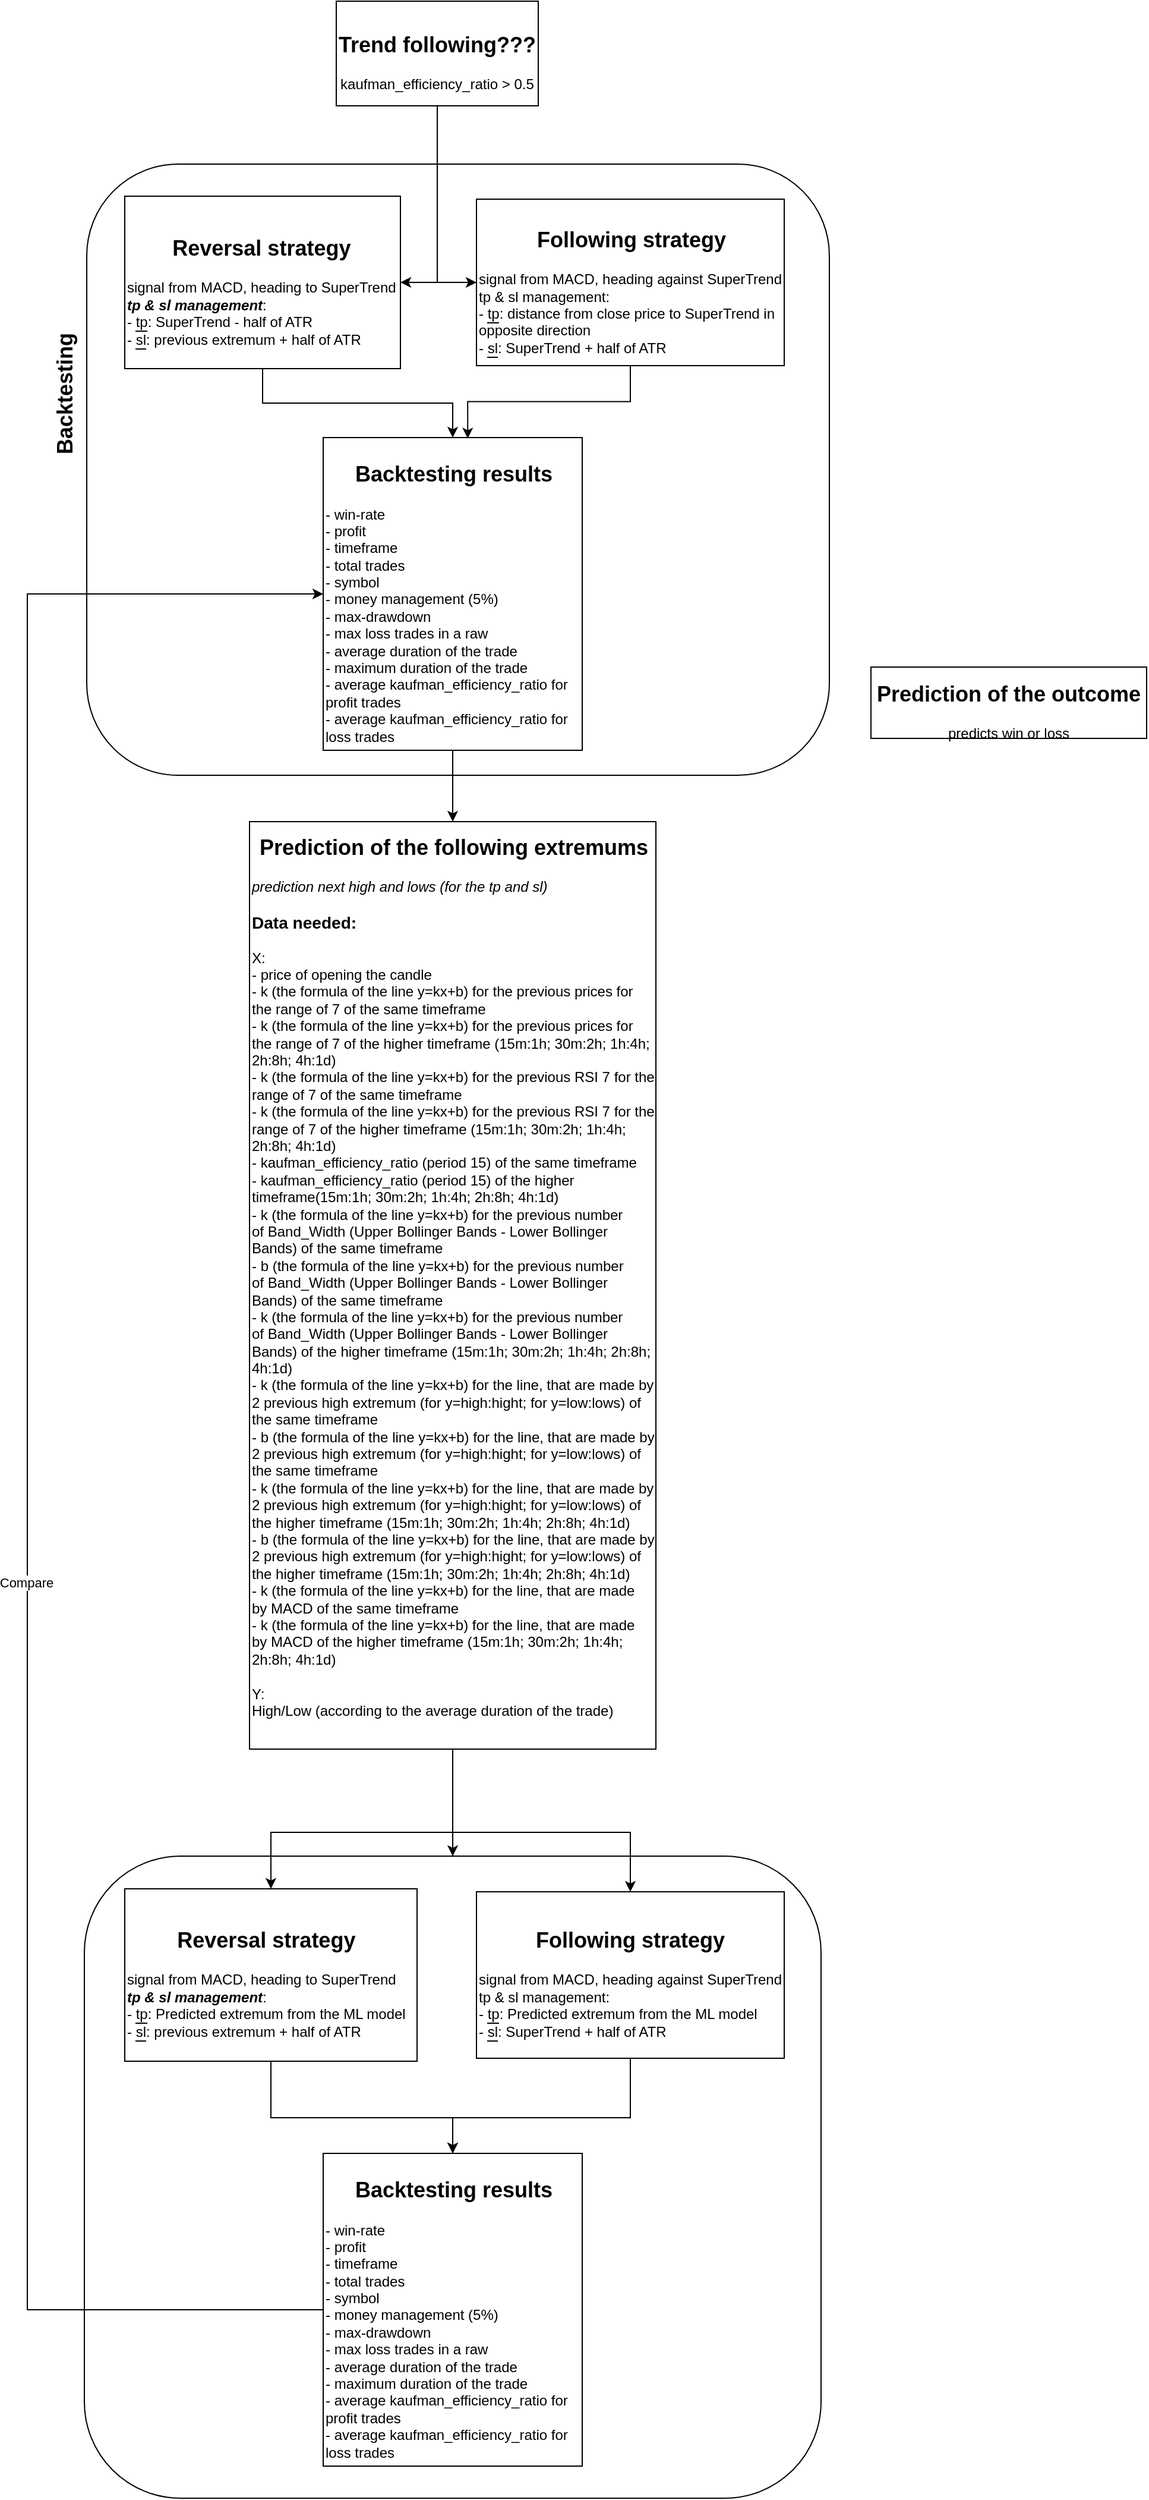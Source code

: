 <mxfile version="24.7.12">
  <diagram name="Page-1" id="TPGUM6L34mCoDnPinGrk">
    <mxGraphModel dx="1909" dy="1963" grid="1" gridSize="10" guides="1" tooltips="1" connect="1" arrows="1" fold="1" page="1" pageScale="1" pageWidth="1169" pageHeight="827" background="none" math="0" shadow="0">
      <root>
        <mxCell id="0" />
        <mxCell id="1" parent="0" />
        <mxCell id="mFt8jnvkjNyD6lXSa_r2-11" value="&lt;h2&gt;Backtesting&lt;/h2&gt;" style="text;html=1;align=center;verticalAlign=middle;whiteSpace=wrap;rounded=0;rotation=-90;" parent="1" vertex="1">
          <mxGeometry x="10" y="255" width="124" height="30" as="geometry" />
        </mxCell>
        <mxCell id="Gs9DFgKcdZLPM0jThPP9-11" style="edgeStyle=orthogonalEdgeStyle;rounded=0;orthogonalLoop=1;jettySize=auto;html=1;entryX=0.5;entryY=0;entryDx=0;entryDy=0;" edge="1" parent="1" source="mFt8jnvkjNyD6lXSa_r2-12" target="Gs9DFgKcdZLPM0jThPP9-8">
          <mxGeometry relative="1" as="geometry" />
        </mxCell>
        <mxCell id="mFt8jnvkjNyD6lXSa_r2-12" value="&lt;h2 style=&quot;text-align: center;&quot;&gt;Prediction of the following extremums&lt;/h2&gt;&lt;div&gt;&lt;i&gt;prediction next high and lows (for the tp and sl)&lt;/i&gt;&lt;/div&gt;&lt;h3&gt;Data needed:&lt;/h3&gt;&lt;div&gt;X:&lt;/div&gt;&lt;div&gt;- price of opening the candle&lt;/div&gt;&lt;div&gt;- k (the formula of the line y=kx+b) for the previous prices for the range of 7 of the same timeframe&lt;/div&gt;&lt;div&gt;-&lt;span style=&quot;background-color: initial;&quot;&gt;&amp;nbsp;k (the formula of the line y=kx+b) for the previous prices for the range of 7 of the higher timeframe (15m:1h; 30m:2h; 1h:4h; 2h:8h; 4h:1d)&lt;/span&gt;&lt;/div&gt;&lt;div&gt;&lt;span style=&quot;background-color: initial;&quot;&gt;-&amp;nbsp;&lt;/span&gt;&lt;span style=&quot;background-color: initial;&quot;&gt;k (the formula of the line y=kx+b) for the previous RSI 7 for the range of 7 of the same timeframe&lt;/span&gt;&lt;/div&gt;&lt;div&gt;&lt;span style=&quot;background-color: initial;&quot;&gt;-&amp;nbsp;&lt;/span&gt;&lt;span style=&quot;background-color: initial;&quot;&gt;k (the formula of the line y=kx+b) for the previous RSI 7 for the range of 7 of the higher timeframe&amp;nbsp;&lt;/span&gt;&lt;span style=&quot;background-color: initial;&quot;&gt;(15m:1h; 30m:2h; 1h:4h; 2h:8h; 4h:1d)&lt;/span&gt;&lt;span style=&quot;background-color: initial;&quot;&gt;&lt;br&gt;&lt;/span&gt;&lt;/div&gt;&lt;div&gt;&lt;span style=&quot;background-color: initial;&quot;&gt;-&amp;nbsp;&lt;/span&gt;&lt;span style=&quot;background-color: initial;&quot;&gt;kaufman_efficiency_ratio (period 15) of the same timeframe&lt;/span&gt;&lt;/div&gt;&lt;div&gt;&lt;span style=&quot;background-color: initial;&quot;&gt;- kaufman_efficiency_ratio (period 15) of the higher timeframe&lt;/span&gt;&lt;span style=&quot;background-color: initial;&quot;&gt;(15m:1h; 30m:2h; 1h:4h; 2h:8h; 4h:1d)&lt;/span&gt;&lt;span style=&quot;background-color: initial;&quot;&gt;&lt;br&gt;&lt;/span&gt;&lt;/div&gt;&lt;div&gt;&lt;span style=&quot;background-color: initial;&quot;&gt;-&amp;nbsp;&lt;/span&gt;&lt;span style=&quot;background-color: initial;&quot;&gt;k (the formula of the line y=kx+b) for the&amp;nbsp;&lt;/span&gt;&lt;span style=&quot;background-color: initial;&quot;&gt;previous number of&amp;nbsp;&lt;/span&gt;&lt;span style=&quot;background-color: initial;&quot;&gt;Band_Width (Upper Bollinger Bands - Lower Bollinger Bands) of the same timeframe&lt;/span&gt;&lt;/div&gt;&lt;div&gt;&lt;span style=&quot;background-color: initial;&quot;&gt;-&amp;nbsp;&lt;/span&gt;&lt;span style=&quot;background-color: initial;&quot;&gt;b (the formula of the line y=kx+b) for the&amp;nbsp;&lt;/span&gt;&lt;span style=&quot;background-color: initial;&quot;&gt;previous number of&amp;nbsp;&lt;/span&gt;&lt;span style=&quot;background-color: initial;&quot;&gt;Band_Width (Upper Bollinger Bands - Lower Bollinger Bands) of the same timeframe&lt;/span&gt;&lt;span style=&quot;background-color: initial;&quot;&gt;&lt;br&gt;&lt;/span&gt;&lt;/div&gt;&lt;div&gt;&lt;span style=&quot;background-color: initial;&quot;&gt;-&amp;nbsp;&lt;/span&gt;&lt;span style=&quot;background-color: initial;&quot;&gt;k (the formula of the line y=kx+b) for the&amp;nbsp;&lt;/span&gt;&lt;span style=&quot;background-color: initial;&quot;&gt;previous number of&amp;nbsp;&lt;/span&gt;&lt;span style=&quot;background-color: initial;&quot;&gt;Band_Width (Upper Bollinger Bands - Lower Bollinger Bands) of the higher timeframe&amp;nbsp;&lt;/span&gt;&lt;span style=&quot;background-color: initial;&quot;&gt;(15m:1h; 30m:2h; 1h:4h; 2h:8h; 4h:1d)&lt;/span&gt;&lt;span style=&quot;background-color: initial;&quot;&gt;&lt;br&gt;&lt;/span&gt;&lt;/div&gt;&lt;div&gt;&lt;span style=&quot;background-color: initial;&quot;&gt;-&amp;nbsp;&lt;/span&gt;&lt;span style=&quot;background-color: initial;&quot;&gt;k (the formula of the line y=kx+b) for the line, that are made by 2 previous high extremum (for y=high:hight; for y=low:lows) of the same timeframe&lt;/span&gt;&lt;/div&gt;&lt;div&gt;&lt;span style=&quot;background-color: initial;&quot;&gt;- b&lt;/span&gt;&lt;span style=&quot;background-color: initial;&quot;&gt;&amp;nbsp;(the formula of the line y=kx+b) for the line, that are made by 2 previous high extremum (for y=high:hight; for y=low:lows) of the same timeframe&lt;/span&gt;&lt;span style=&quot;background-color: initial;&quot;&gt;&lt;br&gt;&lt;/span&gt;&lt;/div&gt;&lt;div&gt;&lt;div&gt;&lt;span style=&quot;background-color: initial;&quot;&gt;-&amp;nbsp;&lt;/span&gt;&lt;span style=&quot;background-color: initial;&quot;&gt;k (the formula of the line y=kx+b) for the line, that are made by 2 previous high extremum (for y=high:hight; for y=low:lows) of the higher timeframe&amp;nbsp;&lt;/span&gt;&lt;span style=&quot;background-color: initial;&quot;&gt;(15m:1h; 30m:2h; 1h:4h; 2h:8h; 4h:1d)&lt;/span&gt;&lt;/div&gt;&lt;div&gt;&lt;span style=&quot;background-color: initial;&quot;&gt;- b&lt;/span&gt;&lt;span style=&quot;background-color: initial;&quot;&gt;&amp;nbsp;(the formula of the line y=kx+b) for the line, that are made by 2 previous high extremum (for y=high:hight; for y=low:lows) of the higher timeframe&amp;nbsp;&lt;/span&gt;&lt;span style=&quot;background-color: initial;&quot;&gt;(15m:1h; 30m:2h; 1h:4h; 2h:8h; 4h:1d)&lt;/span&gt;&lt;/div&gt;&lt;/div&gt;&lt;div&gt;&lt;span style=&quot;background-color: initial;&quot;&gt;-&amp;nbsp;&lt;/span&gt;&lt;span style=&quot;background-color: initial;&quot;&gt;k (the formula of the line y=kx+b) for the line, that are made by&amp;nbsp;&lt;/span&gt;&lt;span style=&quot;background-color: initial;&quot;&gt;MACD of the same timeframe&lt;/span&gt;&lt;/div&gt;&lt;div&gt;&lt;span style=&quot;background-color: initial;&quot;&gt;-&amp;nbsp;&lt;/span&gt;&lt;span style=&quot;background-color: initial;&quot;&gt;k (the formula of the line y=kx+b) for the line, that are made by&amp;nbsp;&lt;/span&gt;&lt;span style=&quot;background-color: initial;&quot;&gt;MACD of the higher timeframe&amp;nbsp;&lt;/span&gt;&lt;span style=&quot;background-color: initial;&quot;&gt;(15m:1h; 30m:2h; 1h:4h; 2h:8h; 4h:1d)&lt;/span&gt;&lt;/div&gt;&lt;div&gt;&lt;span style=&quot;background-color: initial;&quot;&gt;&lt;br&gt;&lt;/span&gt;&lt;/div&gt;&lt;div&gt;&lt;span style=&quot;background-color: initial;&quot;&gt;Y:&lt;/span&gt;&lt;/div&gt;&lt;div&gt;&lt;span style=&quot;background-color: initial;&quot;&gt;High/Low (according to the average duration of the trade)&lt;/span&gt;&lt;/div&gt;&lt;div&gt;&lt;span style=&quot;background-color: initial;&quot;&gt;&lt;br&gt;&lt;/span&gt;&lt;/div&gt;&lt;div&gt;&lt;span style=&quot;background-color: initial;&quot;&gt;&lt;br&gt;&lt;/span&gt;&lt;/div&gt;" style="rounded=0;whiteSpace=wrap;html=1;align=left;" parent="1" vertex="1">
          <mxGeometry x="227" y="630" width="342" height="780" as="geometry" />
        </mxCell>
        <mxCell id="mFt8jnvkjNyD6lXSa_r2-13" value="&lt;h2&gt;Prediction of the outcome&lt;/h2&gt;&lt;div&gt;predicts win or loss&lt;/div&gt;" style="rounded=0;whiteSpace=wrap;html=1;" parent="1" vertex="1">
          <mxGeometry x="750" y="500" width="232" height="60" as="geometry" />
        </mxCell>
        <mxCell id="Gs9DFgKcdZLPM0jThPP9-3" style="edgeStyle=orthogonalEdgeStyle;rounded=0;orthogonalLoop=1;jettySize=auto;html=1;entryX=1;entryY=0.5;entryDx=0;entryDy=0;" edge="1" parent="1" source="mFt8jnvkjNyD6lXSa_r2-14" target="mFt8jnvkjNyD6lXSa_r2-17">
          <mxGeometry relative="1" as="geometry" />
        </mxCell>
        <mxCell id="Gs9DFgKcdZLPM0jThPP9-4" style="edgeStyle=orthogonalEdgeStyle;rounded=0;orthogonalLoop=1;jettySize=auto;html=1;entryX=0;entryY=0.5;entryDx=0;entryDy=0;" edge="1" parent="1" source="mFt8jnvkjNyD6lXSa_r2-14" target="mFt8jnvkjNyD6lXSa_r2-18">
          <mxGeometry relative="1" as="geometry" />
        </mxCell>
        <mxCell id="mFt8jnvkjNyD6lXSa_r2-14" value="&lt;h2&gt;Trend following???&lt;/h2&gt;&lt;div&gt;kaufman_efficiency_ratio &amp;gt; 0.5&lt;br&gt;&lt;/div&gt;" style="rounded=0;whiteSpace=wrap;html=1;" parent="1" vertex="1">
          <mxGeometry x="300" y="-60" width="170" height="88" as="geometry" />
        </mxCell>
        <mxCell id="mFt8jnvkjNyD6lXSa_r2-15" value="" style="rounded=1;whiteSpace=wrap;html=1;fillColor=none;" parent="1" vertex="1">
          <mxGeometry x="90" y="77" width="625" height="514" as="geometry" />
        </mxCell>
        <mxCell id="mFt8jnvkjNyD6lXSa_r2-16" style="edgeStyle=orthogonalEdgeStyle;rounded=0;orthogonalLoop=1;jettySize=auto;html=1;" parent="1" source="mFt8jnvkjNyD6lXSa_r2-17" target="mFt8jnvkjNyD6lXSa_r2-19" edge="1">
          <mxGeometry relative="1" as="geometry" />
        </mxCell>
        <mxCell id="mFt8jnvkjNyD6lXSa_r2-17" value="&lt;h2 style=&quot;text-align: center;&quot;&gt;&lt;font style=&quot;font-size: 18px;&quot;&gt;Reversal strategy&lt;/font&gt;&lt;/h2&gt;&lt;div&gt;signal from MACD, heading to SuperTrend&lt;br&gt;&lt;span style=&quot;font-style: italic; font-weight: 600;&quot; class=&quot;notion-enable-hover&quot; data-token-index=&quot;1&quot;&gt;tp &amp;amp; sl management&lt;/span&gt;:&lt;br&gt;-&amp;nbsp;&lt;span style=&quot;color: inherit; border-bottom: 0.05em solid; overflow-wrap: break-word;&quot; class=&quot;notion-enable-hover&quot; data-token-index=&quot;3&quot;&gt;tp&lt;/span&gt;: SuperTrend - half of ATR&lt;br&gt;-&amp;nbsp;&lt;span style=&quot;color: inherit; border-bottom: 0.05em solid; overflow-wrap: break-word;&quot; class=&quot;notion-enable-hover&quot; data-token-index=&quot;5&quot;&gt;sl&lt;/span&gt;: previous extremum + half of ATR&amp;nbsp;&lt;/div&gt;" style="rounded=0;whiteSpace=wrap;html=1;align=left;labelBackgroundColor=none;" parent="1" vertex="1">
          <mxGeometry x="122" y="104" width="232" height="145" as="geometry" />
        </mxCell>
        <mxCell id="mFt8jnvkjNyD6lXSa_r2-18" value="&lt;h2 style=&quot;text-align: center;&quot;&gt;&lt;span style=&quot;background-color: initial;&quot;&gt;&lt;font style=&quot;font-size: 18px;&quot;&gt;Following strategy&lt;/font&gt;&lt;/span&gt;&lt;/h2&gt;&lt;div&gt;&lt;div style=&quot;&quot;&gt;&lt;span style=&quot;background-color: initial;&quot;&gt;signal from MACD, heading against SuperTrend&lt;/span&gt;&lt;/div&gt;&lt;span style=&quot;background-color: initial;&quot;&gt;&lt;div style=&quot;&quot;&gt;&lt;span style=&quot;background-color: initial;&quot;&gt;tp &amp;amp; sl management:&lt;/span&gt;&lt;span style=&quot;background-color: initial;&quot;&gt;&amp;nbsp;&lt;/span&gt;&lt;/div&gt;&lt;div style=&quot;&quot;&gt;-&amp;nbsp;&lt;span style=&quot;color: inherit; border-bottom: 0.05em solid; overflow-wrap: break-word;&quot; class=&quot;notion-enable-hover&quot; data-token-index=&quot;3&quot;&gt;tp&lt;/span&gt;: distance from close price to SuperTrend in opposite direction&lt;br&gt;-&amp;nbsp;&lt;span style=&quot;color: inherit; border-bottom: 0.05em solid; overflow-wrap: break-word;&quot; class=&quot;notion-enable-hover&quot; data-token-index=&quot;5&quot;&gt;sl&lt;/span&gt;: SuperTrend + half of ATR&lt;span style=&quot;background-color: initial;&quot;&gt;&lt;br&gt;&lt;/span&gt;&lt;/div&gt;&lt;/span&gt;&lt;/div&gt;" style="rounded=0;whiteSpace=wrap;html=1;align=left;" parent="1" vertex="1">
          <mxGeometry x="418" y="106.5" width="259" height="140" as="geometry" />
        </mxCell>
        <mxCell id="mFt8jnvkjNyD6lXSa_r2-23" style="edgeStyle=orthogonalEdgeStyle;rounded=0;orthogonalLoop=1;jettySize=auto;html=1;exitX=0.5;exitY=1;exitDx=0;exitDy=0;entryX=0.5;entryY=0;entryDx=0;entryDy=0;" parent="1" source="mFt8jnvkjNyD6lXSa_r2-19" target="mFt8jnvkjNyD6lXSa_r2-12" edge="1">
          <mxGeometry relative="1" as="geometry" />
        </mxCell>
        <mxCell id="mFt8jnvkjNyD6lXSa_r2-19" value="&lt;h2 style=&quot;text-align: center;&quot;&gt;Backtesting results&lt;/h2&gt;&lt;div&gt;- win-rate&lt;/div&gt;&lt;div&gt;- profit&lt;/div&gt;&lt;div&gt;- timeframe&lt;/div&gt;&lt;div&gt;- total trades&lt;/div&gt;&lt;div&gt;- symbol&lt;/div&gt;&lt;div&gt;- money management (5%)&lt;/div&gt;&lt;div&gt;- max-drawdown&lt;/div&gt;&lt;div&gt;- max loss trades in a raw&lt;/div&gt;&lt;div&gt;&lt;div&gt;- average duration of the trade&lt;/div&gt;&lt;div&gt;- maximum duration of the trade&lt;/div&gt;&lt;/div&gt;&lt;div&gt;- average&amp;nbsp;kaufman_efficiency_ratio for profit trades&lt;/div&gt;&lt;div&gt;- average&amp;nbsp;kaufman_efficiency_ratio for loss trades&lt;/div&gt;" style="rounded=0;whiteSpace=wrap;html=1;align=left;" parent="1" vertex="1">
          <mxGeometry x="289" y="307" width="218" height="263" as="geometry" />
        </mxCell>
        <mxCell id="mFt8jnvkjNyD6lXSa_r2-20" style="edgeStyle=orthogonalEdgeStyle;rounded=0;orthogonalLoop=1;jettySize=auto;html=1;entryX=0.558;entryY=0.003;entryDx=0;entryDy=0;entryPerimeter=0;" parent="1" source="mFt8jnvkjNyD6lXSa_r2-18" target="mFt8jnvkjNyD6lXSa_r2-19" edge="1">
          <mxGeometry relative="1" as="geometry" />
        </mxCell>
        <mxCell id="Gs9DFgKcdZLPM0jThPP9-12" style="edgeStyle=orthogonalEdgeStyle;rounded=0;orthogonalLoop=1;jettySize=auto;html=1;exitX=0.5;exitY=0;exitDx=0;exitDy=0;entryX=0.5;entryY=0;entryDx=0;entryDy=0;" edge="1" parent="1" source="Gs9DFgKcdZLPM0jThPP9-8" target="Gs9DFgKcdZLPM0jThPP9-9">
          <mxGeometry relative="1" as="geometry" />
        </mxCell>
        <mxCell id="Gs9DFgKcdZLPM0jThPP9-13" style="edgeStyle=orthogonalEdgeStyle;rounded=0;orthogonalLoop=1;jettySize=auto;html=1;exitX=0.5;exitY=0;exitDx=0;exitDy=0;entryX=0.5;entryY=0;entryDx=0;entryDy=0;" edge="1" parent="1" source="Gs9DFgKcdZLPM0jThPP9-8" target="Gs9DFgKcdZLPM0jThPP9-10">
          <mxGeometry relative="1" as="geometry" />
        </mxCell>
        <mxCell id="Gs9DFgKcdZLPM0jThPP9-8" value="" style="rounded=1;whiteSpace=wrap;html=1;fillColor=none;" vertex="1" parent="1">
          <mxGeometry x="88" y="1500" width="620" height="540" as="geometry" />
        </mxCell>
        <mxCell id="Gs9DFgKcdZLPM0jThPP9-9" value="&lt;h2 style=&quot;text-align: center;&quot;&gt;&lt;font style=&quot;font-size: 18px;&quot;&gt;Reversal strategy&lt;/font&gt;&lt;/h2&gt;&lt;div&gt;signal from MACD, heading to SuperTrend&lt;br&gt;&lt;span style=&quot;font-style: italic; font-weight: 600;&quot; class=&quot;notion-enable-hover&quot; data-token-index=&quot;1&quot;&gt;tp &amp;amp; sl management&lt;/span&gt;:&lt;br&gt;-&amp;nbsp;&lt;span style=&quot;color: inherit; border-bottom: 0.05em solid; overflow-wrap: break-word;&quot; class=&quot;notion-enable-hover&quot; data-token-index=&quot;3&quot;&gt;tp&lt;/span&gt;: Predicted extremum from the ML model&lt;br&gt;-&amp;nbsp;&lt;span style=&quot;color: inherit; border-bottom: 0.05em solid; overflow-wrap: break-word;&quot; class=&quot;notion-enable-hover&quot; data-token-index=&quot;5&quot;&gt;sl&lt;/span&gt;: previous extremum + half of ATR&amp;nbsp;&lt;/div&gt;" style="rounded=0;whiteSpace=wrap;html=1;align=left;labelBackgroundColor=none;" vertex="1" parent="1">
          <mxGeometry x="122" y="1527.5" width="246" height="145" as="geometry" />
        </mxCell>
        <mxCell id="Gs9DFgKcdZLPM0jThPP9-16" style="edgeStyle=orthogonalEdgeStyle;rounded=0;orthogonalLoop=1;jettySize=auto;html=1;entryX=0.5;entryY=0;entryDx=0;entryDy=0;" edge="1" parent="1" source="Gs9DFgKcdZLPM0jThPP9-10" target="Gs9DFgKcdZLPM0jThPP9-14">
          <mxGeometry relative="1" as="geometry">
            <Array as="points">
              <mxPoint x="548" y="1720" />
              <mxPoint x="398" y="1720" />
            </Array>
          </mxGeometry>
        </mxCell>
        <mxCell id="Gs9DFgKcdZLPM0jThPP9-10" value="&lt;h2 style=&quot;text-align: center;&quot;&gt;&lt;span style=&quot;background-color: initial;&quot;&gt;&lt;font style=&quot;font-size: 18px;&quot;&gt;Following strategy&lt;/font&gt;&lt;/span&gt;&lt;/h2&gt;&lt;div&gt;&lt;div style=&quot;&quot;&gt;&lt;span style=&quot;background-color: initial;&quot;&gt;signal from MACD, heading against SuperTrend&lt;/span&gt;&lt;/div&gt;&lt;span style=&quot;background-color: initial;&quot;&gt;&lt;div style=&quot;&quot;&gt;&lt;span style=&quot;background-color: initial;&quot;&gt;tp &amp;amp; sl management:&lt;/span&gt;&lt;span style=&quot;background-color: initial;&quot;&gt;&amp;nbsp;&lt;/span&gt;&lt;/div&gt;&lt;div style=&quot;&quot;&gt;-&amp;nbsp;&lt;span style=&quot;color: inherit; border-bottom: 0.05em solid; overflow-wrap: break-word;&quot; class=&quot;notion-enable-hover&quot; data-token-index=&quot;3&quot;&gt;tp&lt;/span&gt;: Predicted extremum from the ML model&lt;br&gt;-&amp;nbsp;&lt;span style=&quot;color: inherit; border-bottom: 0.05em solid; overflow-wrap: break-word;&quot; class=&quot;notion-enable-hover&quot; data-token-index=&quot;5&quot;&gt;sl&lt;/span&gt;: SuperTrend + half of ATR&lt;span style=&quot;background-color: initial;&quot;&gt;&lt;br&gt;&lt;/span&gt;&lt;/div&gt;&lt;/span&gt;&lt;/div&gt;" style="rounded=0;whiteSpace=wrap;html=1;align=left;" vertex="1" parent="1">
          <mxGeometry x="418" y="1530" width="259" height="140" as="geometry" />
        </mxCell>
        <mxCell id="Gs9DFgKcdZLPM0jThPP9-17" style="edgeStyle=orthogonalEdgeStyle;rounded=0;orthogonalLoop=1;jettySize=auto;html=1;exitX=0;exitY=0.5;exitDx=0;exitDy=0;entryX=0;entryY=0.5;entryDx=0;entryDy=0;" edge="1" parent="1" source="Gs9DFgKcdZLPM0jThPP9-14" target="mFt8jnvkjNyD6lXSa_r2-19">
          <mxGeometry relative="1" as="geometry">
            <Array as="points">
              <mxPoint x="40" y="1881" />
              <mxPoint x="40" y="439" />
            </Array>
          </mxGeometry>
        </mxCell>
        <mxCell id="Gs9DFgKcdZLPM0jThPP9-18" value="Compare" style="edgeLabel;html=1;align=center;verticalAlign=middle;resizable=0;points=[];" vertex="1" connectable="0" parent="Gs9DFgKcdZLPM0jThPP9-17">
          <mxGeometry x="-0.301" y="1" relative="1" as="geometry">
            <mxPoint y="-182" as="offset" />
          </mxGeometry>
        </mxCell>
        <mxCell id="Gs9DFgKcdZLPM0jThPP9-14" value="&lt;h2 style=&quot;text-align: center;&quot;&gt;Backtesting results&lt;/h2&gt;&lt;div&gt;- win-rate&lt;/div&gt;&lt;div&gt;- profit&lt;/div&gt;&lt;div&gt;- timeframe&lt;/div&gt;&lt;div&gt;- total trades&lt;/div&gt;&lt;div&gt;- symbol&lt;/div&gt;&lt;div&gt;- money management (5%)&lt;/div&gt;&lt;div&gt;- max-drawdown&lt;/div&gt;&lt;div&gt;- max loss trades in a raw&lt;/div&gt;&lt;div&gt;&lt;div&gt;- average duration of the trade&lt;/div&gt;&lt;div&gt;- maximum duration of the trade&lt;/div&gt;&lt;/div&gt;&lt;div&gt;- average&amp;nbsp;kaufman_efficiency_ratio for profit trades&lt;/div&gt;&lt;div&gt;- average&amp;nbsp;kaufman_efficiency_ratio for loss trades&lt;/div&gt;" style="rounded=0;whiteSpace=wrap;html=1;align=left;" vertex="1" parent="1">
          <mxGeometry x="289" y="1750" width="218" height="263" as="geometry" />
        </mxCell>
        <mxCell id="Gs9DFgKcdZLPM0jThPP9-15" style="edgeStyle=orthogonalEdgeStyle;rounded=0;orthogonalLoop=1;jettySize=auto;html=1;entryX=0.5;entryY=0;entryDx=0;entryDy=0;" edge="1" parent="1" source="Gs9DFgKcdZLPM0jThPP9-9" target="Gs9DFgKcdZLPM0jThPP9-14">
          <mxGeometry relative="1" as="geometry">
            <Array as="points">
              <mxPoint x="245" y="1720" />
              <mxPoint x="398" y="1720" />
            </Array>
          </mxGeometry>
        </mxCell>
      </root>
    </mxGraphModel>
  </diagram>
</mxfile>
